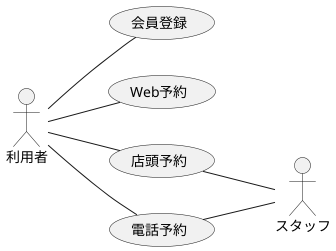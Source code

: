 @startuml BusinessUsecase

left to right direction

actor 利用者
actor スタッフ

利用者 -- (会員登録)
利用者 -- (Web予約)
利用者 -- (店頭予約)
(店頭予約) -- スタッフ
利用者 -- (電話予約)
(電話予約) -- スタッフ

@enduml
